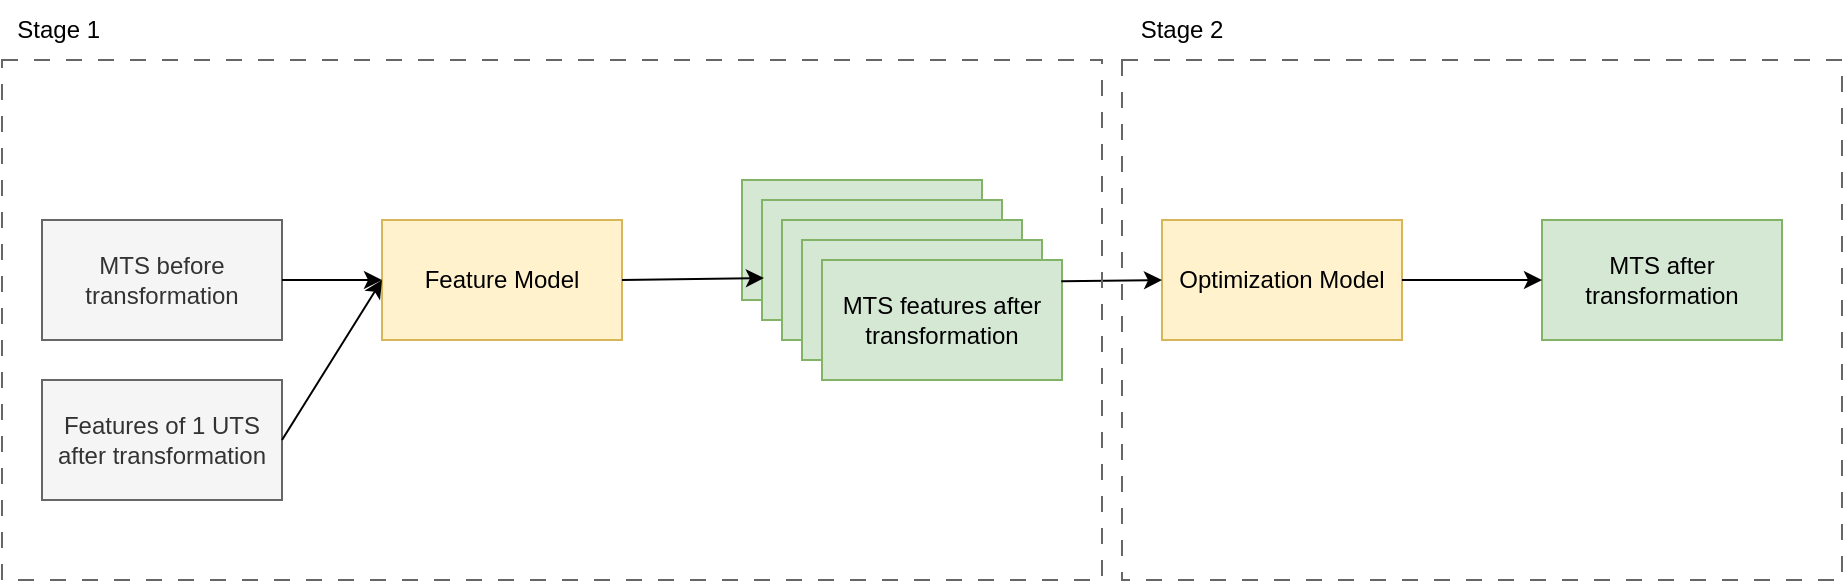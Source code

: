 <mxfile version="26.2.5">
  <diagram name="Page-1" id="WGz-66X_sYn5Lv_KgX2G">
    <mxGraphModel dx="1415" dy="793" grid="1" gridSize="10" guides="1" tooltips="1" connect="1" arrows="1" fold="1" page="1" pageScale="1" pageWidth="850" pageHeight="1100" math="0" shadow="0">
      <root>
        <mxCell id="0" />
        <mxCell id="1" parent="0" />
        <mxCell id="wd8zx83KSNssetfzh4Tr-1" value="Feature Model" style="rounded=0;whiteSpace=wrap;html=1;fillColor=#fff2cc;strokeColor=#d6b656;" vertex="1" parent="1">
          <mxGeometry x="260" y="550" width="120" height="60" as="geometry" />
        </mxCell>
        <mxCell id="wd8zx83KSNssetfzh4Tr-2" value="" style="rounded=0;whiteSpace=wrap;html=1;fillColor=#d5e8d4;strokeColor=#82b366;" vertex="1" parent="1">
          <mxGeometry x="440" y="530" width="120" height="60" as="geometry" />
        </mxCell>
        <mxCell id="wd8zx83KSNssetfzh4Tr-3" value="" style="rounded=0;whiteSpace=wrap;html=1;fillColor=#d5e8d4;strokeColor=#82b366;" vertex="1" parent="1">
          <mxGeometry x="450" y="540" width="120" height="60" as="geometry" />
        </mxCell>
        <mxCell id="wd8zx83KSNssetfzh4Tr-4" value="" style="rounded=0;whiteSpace=wrap;html=1;fillColor=#d5e8d4;strokeColor=#82b366;" vertex="1" parent="1">
          <mxGeometry x="460" y="550" width="120" height="60" as="geometry" />
        </mxCell>
        <mxCell id="wd8zx83KSNssetfzh4Tr-5" value="" style="rounded=0;whiteSpace=wrap;html=1;fillColor=#d5e8d4;strokeColor=#82b366;" vertex="1" parent="1">
          <mxGeometry x="470" y="560" width="120" height="60" as="geometry" />
        </mxCell>
        <mxCell id="wd8zx83KSNssetfzh4Tr-6" value="MTS features after transformation" style="rounded=0;whiteSpace=wrap;html=1;fillColor=#d5e8d4;strokeColor=#82b366;" vertex="1" parent="1">
          <mxGeometry x="480" y="570" width="120" height="60" as="geometry" />
        </mxCell>
        <mxCell id="wd8zx83KSNssetfzh4Tr-7" value="Optimization Model" style="rounded=0;whiteSpace=wrap;html=1;fillColor=#fff2cc;strokeColor=#d6b656;" vertex="1" parent="1">
          <mxGeometry x="650" y="550" width="120" height="60" as="geometry" />
        </mxCell>
        <mxCell id="wd8zx83KSNssetfzh4Tr-8" value="MTS after transformation" style="rounded=0;whiteSpace=wrap;html=1;fillColor=#d5e8d4;strokeColor=#82b366;" vertex="1" parent="1">
          <mxGeometry x="840" y="550" width="120" height="60" as="geometry" />
        </mxCell>
        <mxCell id="wd8zx83KSNssetfzh4Tr-9" value="MTS before transformation" style="rounded=0;whiteSpace=wrap;html=1;fillColor=#f5f5f5;fontColor=#333333;strokeColor=#666666;" vertex="1" parent="1">
          <mxGeometry x="90" y="550" width="120" height="60" as="geometry" />
        </mxCell>
        <mxCell id="wd8zx83KSNssetfzh4Tr-10" value="Features of 1 UTS after transformation" style="rounded=0;whiteSpace=wrap;html=1;fillColor=#f5f5f5;fontColor=#333333;strokeColor=#666666;" vertex="1" parent="1">
          <mxGeometry x="90" y="630" width="120" height="60" as="geometry" />
        </mxCell>
        <mxCell id="wd8zx83KSNssetfzh4Tr-11" value="" style="endArrow=classic;html=1;rounded=0;exitX=1;exitY=0.5;exitDx=0;exitDy=0;entryX=0;entryY=0.5;entryDx=0;entryDy=0;" edge="1" parent="1" source="wd8zx83KSNssetfzh4Tr-9" target="wd8zx83KSNssetfzh4Tr-1">
          <mxGeometry width="50" height="50" relative="1" as="geometry">
            <mxPoint x="400" y="610" as="sourcePoint" />
            <mxPoint x="450" y="560" as="targetPoint" />
          </mxGeometry>
        </mxCell>
        <mxCell id="wd8zx83KSNssetfzh4Tr-13" value="" style="endArrow=classic;html=1;rounded=0;exitX=1;exitY=0.5;exitDx=0;exitDy=0;entryX=0;entryY=0.5;entryDx=0;entryDy=0;" edge="1" parent="1" source="wd8zx83KSNssetfzh4Tr-10" target="wd8zx83KSNssetfzh4Tr-1">
          <mxGeometry width="50" height="50" relative="1" as="geometry">
            <mxPoint x="400" y="610" as="sourcePoint" />
            <mxPoint x="450" y="560" as="targetPoint" />
          </mxGeometry>
        </mxCell>
        <mxCell id="wd8zx83KSNssetfzh4Tr-14" value="" style="endArrow=classic;html=1;rounded=0;exitX=1;exitY=0.5;exitDx=0;exitDy=0;entryX=0.008;entryY=0.65;entryDx=0;entryDy=0;entryPerimeter=0;" edge="1" parent="1" source="wd8zx83KSNssetfzh4Tr-1" target="wd8zx83KSNssetfzh4Tr-3">
          <mxGeometry width="50" height="50" relative="1" as="geometry">
            <mxPoint x="400" y="610" as="sourcePoint" />
            <mxPoint x="450" y="560" as="targetPoint" />
          </mxGeometry>
        </mxCell>
        <mxCell id="wd8zx83KSNssetfzh4Tr-15" value="" style="endArrow=classic;html=1;rounded=0;exitX=0.997;exitY=0.178;exitDx=0;exitDy=0;exitPerimeter=0;entryX=0;entryY=0.5;entryDx=0;entryDy=0;" edge="1" parent="1" source="wd8zx83KSNssetfzh4Tr-6" target="wd8zx83KSNssetfzh4Tr-7">
          <mxGeometry width="50" height="50" relative="1" as="geometry">
            <mxPoint x="400" y="610" as="sourcePoint" />
            <mxPoint x="650" y="585" as="targetPoint" />
            <Array as="points" />
          </mxGeometry>
        </mxCell>
        <mxCell id="wd8zx83KSNssetfzh4Tr-16" value="" style="endArrow=classic;html=1;rounded=0;exitX=1;exitY=0.5;exitDx=0;exitDy=0;" edge="1" parent="1" source="wd8zx83KSNssetfzh4Tr-7" target="wd8zx83KSNssetfzh4Tr-8">
          <mxGeometry width="50" height="50" relative="1" as="geometry">
            <mxPoint x="650" y="650" as="sourcePoint" />
            <mxPoint x="700" y="600" as="targetPoint" />
          </mxGeometry>
        </mxCell>
        <mxCell id="wd8zx83KSNssetfzh4Tr-17" value="" style="rounded=0;whiteSpace=wrap;html=1;dashed=1;dashPattern=8 8;fillColor=none;fontColor=#333333;strokeColor=#666666;" vertex="1" parent="1">
          <mxGeometry x="70" y="470" width="550" height="260" as="geometry" />
        </mxCell>
        <mxCell id="wd8zx83KSNssetfzh4Tr-18" value="" style="rounded=0;whiteSpace=wrap;html=1;dashed=1;dashPattern=8 8;fillColor=none;fontColor=#333333;strokeColor=#666666;" vertex="1" parent="1">
          <mxGeometry x="630" y="470" width="360" height="260" as="geometry" />
        </mxCell>
        <mxCell id="wd8zx83KSNssetfzh4Tr-19" value="Stage 1&amp;nbsp;" style="text;html=1;align=center;verticalAlign=middle;whiteSpace=wrap;rounded=0;" vertex="1" parent="1">
          <mxGeometry x="70" y="440" width="60" height="30" as="geometry" />
        </mxCell>
        <mxCell id="wd8zx83KSNssetfzh4Tr-20" value="Stage 2" style="text;html=1;align=center;verticalAlign=middle;whiteSpace=wrap;rounded=0;" vertex="1" parent="1">
          <mxGeometry x="630" y="440" width="60" height="30" as="geometry" />
        </mxCell>
      </root>
    </mxGraphModel>
  </diagram>
</mxfile>
